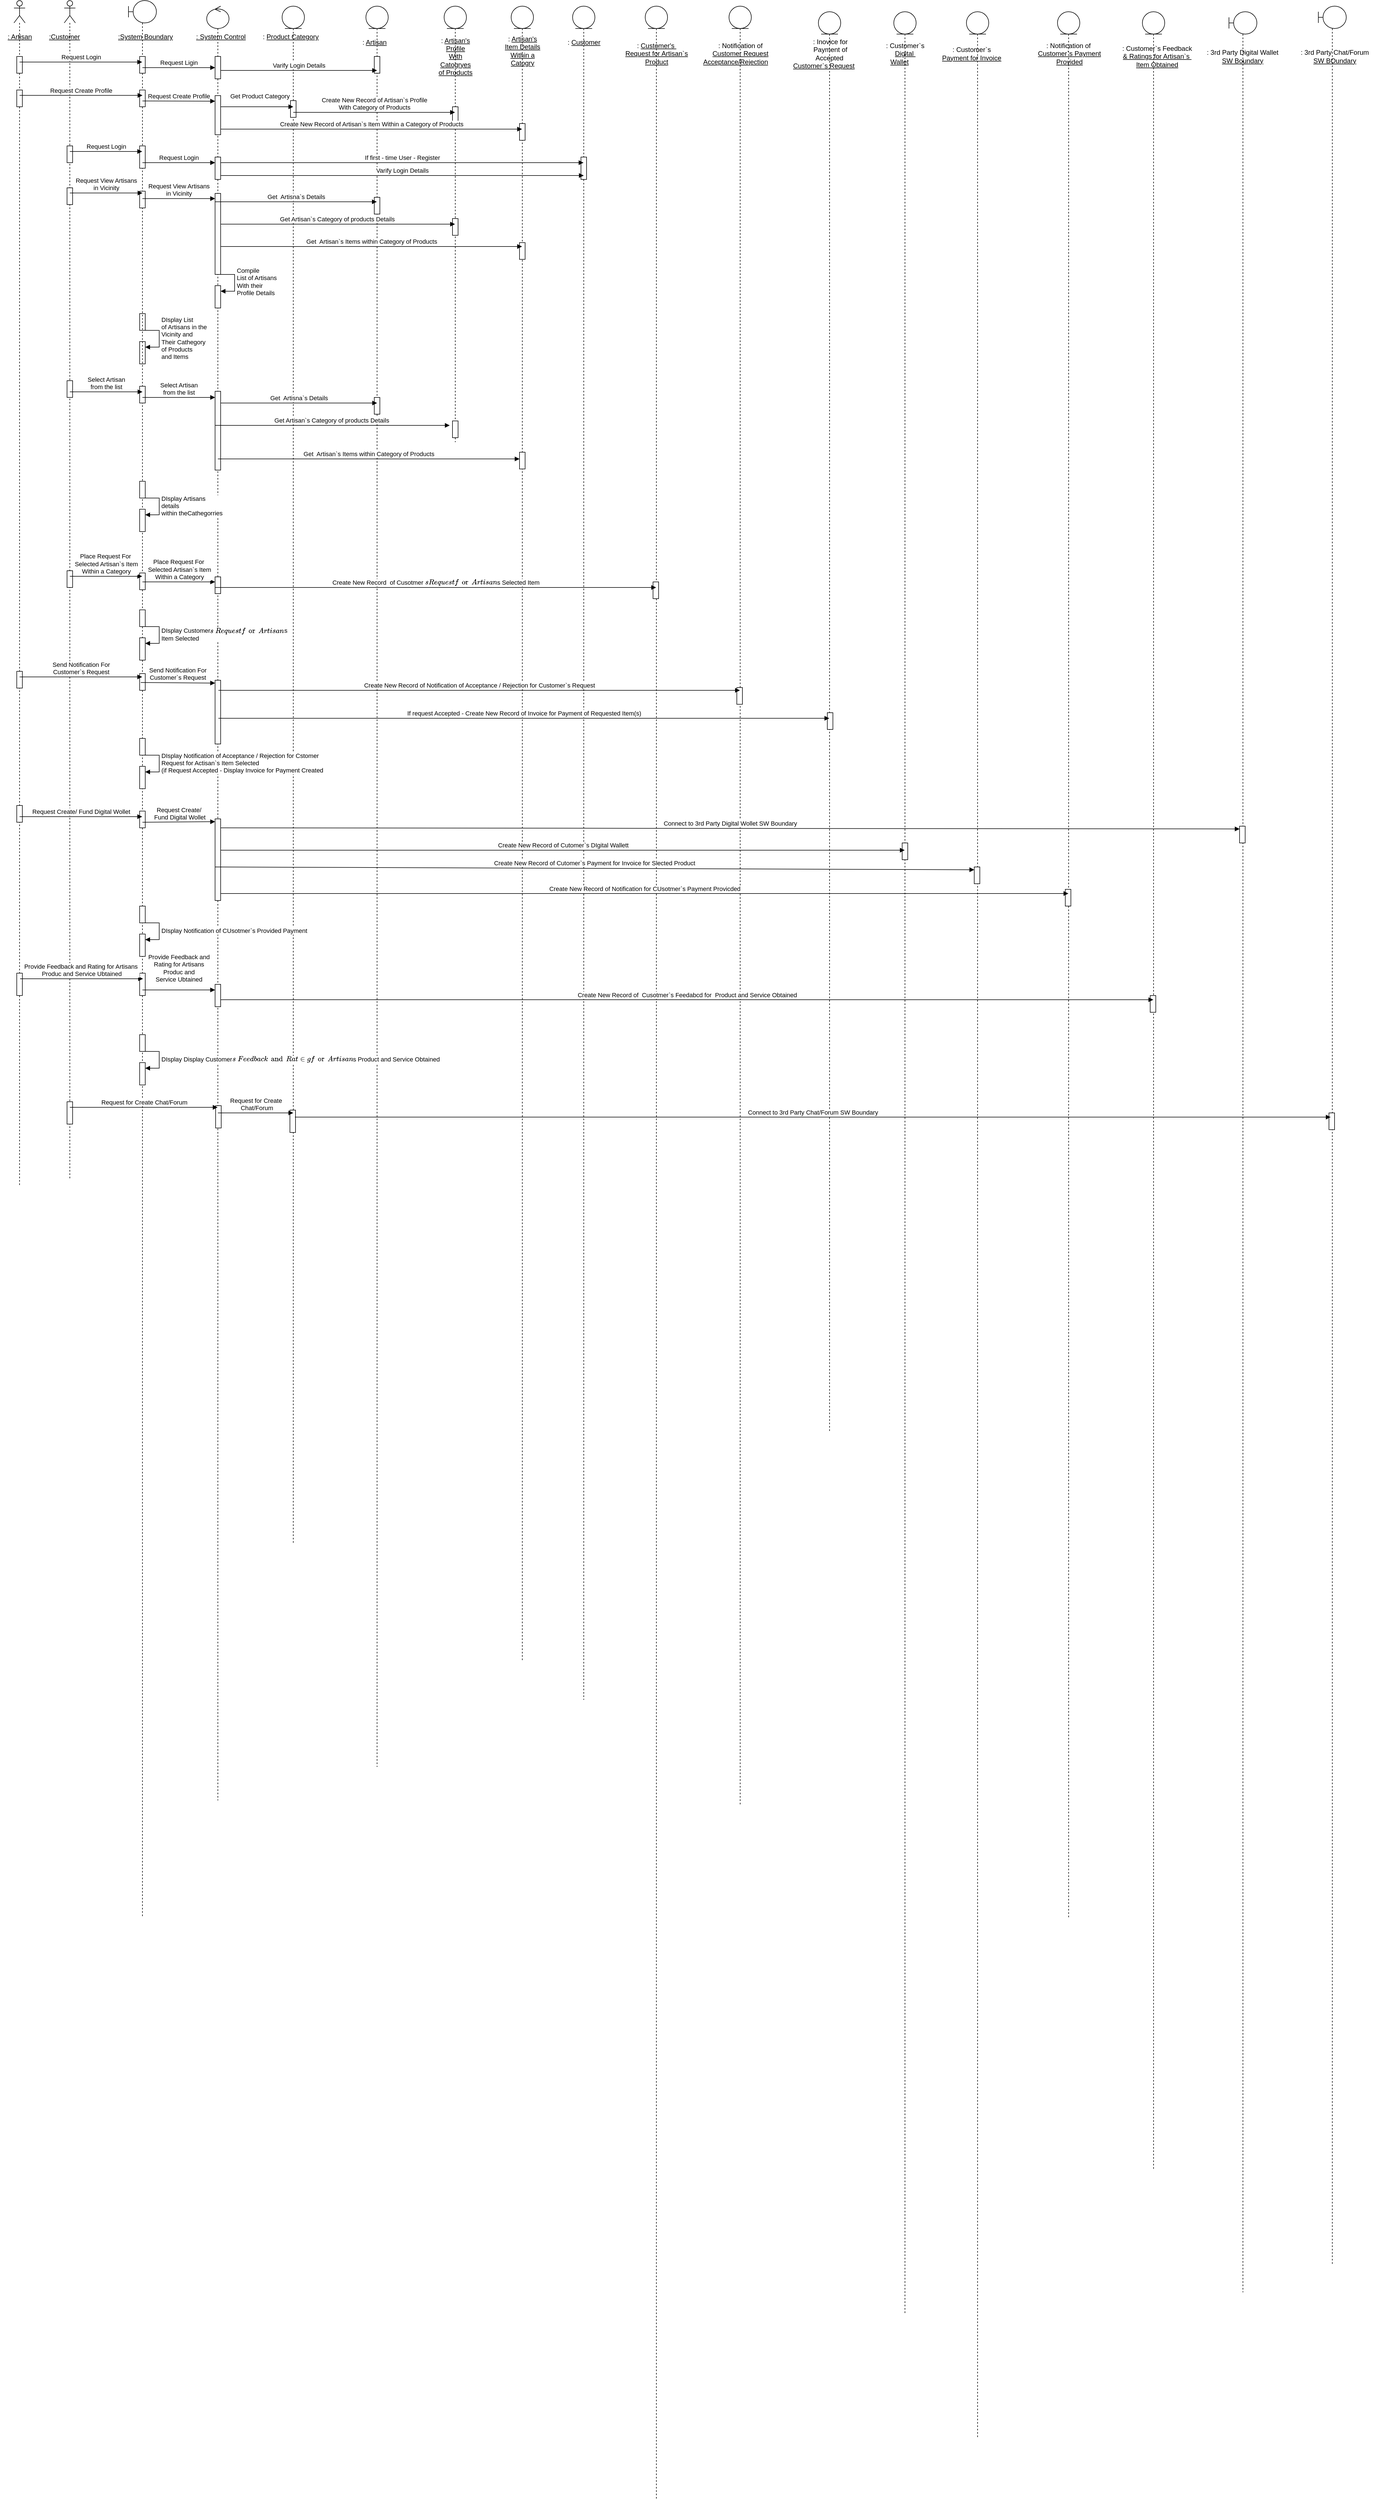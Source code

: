 <mxfile version="22.1.1" type="device">
  <diagram name="Страница — 1" id="NOBkuHgE1tFx1OIeIQzs">
    <mxGraphModel dx="1588" dy="792" grid="1" gridSize="10" guides="1" tooltips="1" connect="1" arrows="1" fold="1" page="1" pageScale="1" pageWidth="827" pageHeight="1169" math="0" shadow="0">
      <root>
        <mxCell id="0" />
        <mxCell id="1" parent="0" />
        <mxCell id="gJmVssM9Ugrq67nuFQSi-14" value="&lt;u&gt;:System Boundary&lt;/u&gt;" style="text;html=1;align=center;verticalAlign=middle;resizable=0;points=[];autosize=1;strokeColor=none;fillColor=none;" parent="1" vertex="1">
          <mxGeometry x="235" y="270" width="120" height="30" as="geometry" />
        </mxCell>
        <mxCell id="gJmVssM9Ugrq67nuFQSi-15" value="&lt;u&gt;: System Control&lt;/u&gt;" style="text;html=1;align=center;verticalAlign=middle;resizable=0;points=[];autosize=1;strokeColor=none;fillColor=none;" parent="1" vertex="1">
          <mxGeometry x="375" y="270" width="110" height="30" as="geometry" />
        </mxCell>
        <mxCell id="gJmVssM9Ugrq67nuFQSi-16" value=": &lt;u&gt;Product Category&lt;/u&gt;" style="text;html=1;align=center;verticalAlign=middle;resizable=0;points=[];autosize=1;strokeColor=none;fillColor=none;" parent="1" vertex="1">
          <mxGeometry x="495" y="270" width="120" height="30" as="geometry" />
        </mxCell>
        <mxCell id="gJmVssM9Ugrq67nuFQSi-18" value=": &lt;u&gt;Artisan&lt;/u&gt;" style="text;html=1;align=center;verticalAlign=middle;resizable=0;points=[];autosize=1;strokeColor=none;fillColor=none;" parent="1" vertex="1">
          <mxGeometry x="670" y="280" width="70" height="30" as="geometry" />
        </mxCell>
        <mxCell id="gJmVssM9Ugrq67nuFQSi-19" value=": &lt;u&gt;Artisan&#39;s &lt;br&gt;Profile &lt;br&gt;With &lt;br&gt;Catogryes &lt;br&gt;of Products&lt;/u&gt;" style="text;html=1;align=center;verticalAlign=middle;resizable=0;points=[];autosize=1;strokeColor=none;fillColor=none;" parent="1" vertex="1">
          <mxGeometry x="810" y="275" width="80" height="90" as="geometry" />
        </mxCell>
        <mxCell id="gJmVssM9Ugrq67nuFQSi-21" value=": &lt;u&gt;Artisan&#39;s &lt;br&gt;Item Details&lt;br&gt;Within a&lt;br&gt;Catogry&lt;/u&gt;" style="text;html=1;align=center;verticalAlign=middle;resizable=0;points=[];autosize=1;strokeColor=none;fillColor=none;" parent="1" vertex="1">
          <mxGeometry x="925" y="275" width="90" height="70" as="geometry" />
        </mxCell>
        <mxCell id="gJmVssM9Ugrq67nuFQSi-23" value=": &lt;u&gt;Customer&lt;/u&gt;" style="text;html=1;align=center;verticalAlign=middle;resizable=0;points=[];autosize=1;strokeColor=none;fillColor=none;" parent="1" vertex="1">
          <mxGeometry x="1040" y="280" width="80" height="30" as="geometry" />
        </mxCell>
        <mxCell id="gJmVssM9Ugrq67nuFQSi-27" value=": &lt;u&gt;Customer&#39;s&amp;nbsp;&lt;br&gt;Request for Artisan`s &lt;br&gt;Product&lt;br&gt;&lt;/u&gt;" style="text;html=1;align=center;verticalAlign=middle;resizable=0;points=[];autosize=1;strokeColor=none;fillColor=none;" parent="1" vertex="1">
          <mxGeometry x="1140" y="285" width="140" height="60" as="geometry" />
        </mxCell>
        <mxCell id="gJmVssM9Ugrq67nuFQSi-29" value=": Notification of&lt;br&gt;&lt;u&gt;Customer Request&lt;br&gt;Acceptance/Rejection&lt;span style=&quot;white-space: pre;&quot;&gt;&#x9;&lt;/span&gt;&lt;br&gt;&lt;/u&gt;" style="text;html=1;align=center;verticalAlign=middle;resizable=0;points=[];autosize=1;strokeColor=none;fillColor=none;" parent="1" vertex="1">
          <mxGeometry x="1280" y="285" width="160" height="60" as="geometry" />
        </mxCell>
        <mxCell id="gJmVssM9Ugrq67nuFQSi-31" value=": Inovice for &lt;br&gt;Payment of &lt;br&gt;Accepted&amp;nbsp;&lt;br&gt;&lt;u&gt;Customer`s Request&lt;span style=&quot;white-space: pre;&quot;&gt;&#x9;&lt;/span&gt;&lt;br&gt;&lt;/u&gt;" style="text;html=1;align=center;verticalAlign=middle;resizable=0;points=[];autosize=1;strokeColor=none;fillColor=none;" parent="1" vertex="1">
          <mxGeometry x="1441" y="280" width="160" height="70" as="geometry" />
        </mxCell>
        <mxCell id="gJmVssM9Ugrq67nuFQSi-33" value=": Customer`s&lt;br&gt;&lt;u&gt;Digital&amp;nbsp;&lt;br&gt;Wallet&lt;span style=&quot;white-space: pre;&quot;&gt;&#x9;&lt;/span&gt;&lt;br&gt;&lt;/u&gt;" style="text;html=1;align=center;verticalAlign=middle;resizable=0;points=[];autosize=1;strokeColor=none;fillColor=none;" parent="1" vertex="1">
          <mxGeometry x="1610" y="285" width="90" height="60" as="geometry" />
        </mxCell>
        <mxCell id="gJmVssM9Ugrq67nuFQSi-35" value=": Customer`s&lt;br&gt;&lt;u&gt;Payment for Invoice&lt;br&gt;&lt;/u&gt;" style="text;html=1;align=center;verticalAlign=middle;resizable=0;points=[];autosize=1;strokeColor=none;fillColor=none;" parent="1" vertex="1">
          <mxGeometry x="1709" y="295" width="130" height="40" as="geometry" />
        </mxCell>
        <mxCell id="gJmVssM9Ugrq67nuFQSi-37" value=": Notification of&amp;nbsp;&lt;br&gt;&lt;u&gt;Customer`s Payment&lt;br&gt;Provided&lt;br&gt;&lt;/u&gt;" style="text;html=1;align=center;verticalAlign=middle;resizable=0;points=[];autosize=1;strokeColor=none;fillColor=none;" parent="1" vertex="1">
          <mxGeometry x="1879" y="285" width="140" height="60" as="geometry" />
        </mxCell>
        <mxCell id="gJmVssM9Ugrq67nuFQSi-39" value=": Customer`s Feedback&lt;br&gt;&lt;u&gt;&amp;amp; Ratings for Artisan`s&amp;nbsp;&lt;br&gt;Item Obtained&lt;br&gt;&lt;/u&gt;" style="text;html=1;align=center;verticalAlign=middle;resizable=0;points=[];autosize=1;strokeColor=none;fillColor=none;" parent="1" vertex="1">
          <mxGeometry x="2031" y="290" width="150" height="60" as="geometry" />
        </mxCell>
        <mxCell id="gJmVssM9Ugrq67nuFQSi-43" value=": 3rd Party Digital Wallet&lt;br&gt;&lt;u&gt;SW Boundary&lt;br&gt;&lt;/u&gt;" style="text;html=1;align=center;verticalAlign=middle;resizable=0;points=[];autosize=1;strokeColor=none;fillColor=none;" parent="1" vertex="1">
          <mxGeometry x="2184" y="300" width="150" height="40" as="geometry" />
        </mxCell>
        <mxCell id="gJmVssM9Ugrq67nuFQSi-45" value=": 3rd Party Chat/Forum&lt;br&gt;&lt;u&gt;SW BOundary&lt;br&gt;&lt;/u&gt;" style="text;html=1;align=center;verticalAlign=middle;resizable=0;points=[];autosize=1;strokeColor=none;fillColor=none;" parent="1" vertex="1">
          <mxGeometry x="2349" y="300" width="150" height="40" as="geometry" />
        </mxCell>
        <mxCell id="gJmVssM9Ugrq67nuFQSi-46" value="" style="shape=umlLifeline;perimeter=lifelinePerimeter;whiteSpace=wrap;html=1;container=1;dropTarget=0;collapsible=0;recursiveResize=0;outlineConnect=0;portConstraint=eastwest;newEdgeStyle={&quot;curved&quot;:0,&quot;rounded&quot;:0};participant=umlActor;" parent="1" vertex="1">
          <mxGeometry x="60" y="220" width="20" height="2120" as="geometry" />
        </mxCell>
        <mxCell id="gJmVssM9Ugrq67nuFQSi-71" value="" style="html=1;points=[[0,0,0,0,5],[0,1,0,0,-5],[1,0,0,0,5],[1,1,0,0,-5]];perimeter=orthogonalPerimeter;outlineConnect=0;targetShapes=umlLifeline;portConstraint=eastwest;newEdgeStyle={&quot;curved&quot;:0,&quot;rounded&quot;:0};" parent="gJmVssM9Ugrq67nuFQSi-46" vertex="1">
          <mxGeometry x="5" y="100" width="10" height="30" as="geometry" />
        </mxCell>
        <mxCell id="gJmVssM9Ugrq67nuFQSi-82" value="" style="html=1;points=[[0,0,0,0,5],[0,1,0,0,-5],[1,0,0,0,5],[1,1,0,0,-5]];perimeter=orthogonalPerimeter;outlineConnect=0;targetShapes=umlLifeline;portConstraint=eastwest;newEdgeStyle={&quot;curved&quot;:0,&quot;rounded&quot;:0};" parent="gJmVssM9Ugrq67nuFQSi-46" vertex="1">
          <mxGeometry x="5" y="160" width="10" height="30" as="geometry" />
        </mxCell>
        <mxCell id="gJmVssM9Ugrq67nuFQSi-179" value="" style="html=1;points=[[0,0,0,0,5],[0,1,0,0,-5],[1,0,0,0,5],[1,1,0,0,-5]];perimeter=orthogonalPerimeter;outlineConnect=0;targetShapes=umlLifeline;portConstraint=eastwest;newEdgeStyle={&quot;curved&quot;:0,&quot;rounded&quot;:0};" parent="gJmVssM9Ugrq67nuFQSi-46" vertex="1">
          <mxGeometry x="5" y="1440" width="10" height="30" as="geometry" />
        </mxCell>
        <mxCell id="gJmVssM9Ugrq67nuFQSi-197" value="" style="html=1;points=[[0,0,0,0,5],[0,1,0,0,-5],[1,0,0,0,5],[1,1,0,0,-5]];perimeter=orthogonalPerimeter;outlineConnect=0;targetShapes=umlLifeline;portConstraint=eastwest;newEdgeStyle={&quot;curved&quot;:0,&quot;rounded&quot;:0};" parent="gJmVssM9Ugrq67nuFQSi-46" vertex="1">
          <mxGeometry x="5" y="1740" width="10" height="40" as="geometry" />
        </mxCell>
        <mxCell id="gJmVssM9Ugrq67nuFQSi-48" value="" style="shape=umlLifeline;perimeter=lifelinePerimeter;whiteSpace=wrap;html=1;container=1;dropTarget=0;collapsible=0;recursiveResize=0;outlineConnect=0;portConstraint=eastwest;newEdgeStyle={&quot;curved&quot;:0,&quot;rounded&quot;:0};participant=umlActor;" parent="1" vertex="1">
          <mxGeometry x="150" y="220" width="20" height="2110" as="geometry" />
        </mxCell>
        <mxCell id="gJmVssM9Ugrq67nuFQSi-97" value="" style="html=1;points=[[0,0,0,0,5],[0,1,0,0,-5],[1,0,0,0,5],[1,1,0,0,-5]];perimeter=orthogonalPerimeter;outlineConnect=0;targetShapes=umlLifeline;portConstraint=eastwest;newEdgeStyle={&quot;curved&quot;:0,&quot;rounded&quot;:0};" parent="gJmVssM9Ugrq67nuFQSi-48" vertex="1">
          <mxGeometry x="5" y="260" width="10" height="30" as="geometry" />
        </mxCell>
        <mxCell id="gJmVssM9Ugrq67nuFQSi-111" value="" style="html=1;points=[[0,0,0,0,5],[0,1,0,0,-5],[1,0,0,0,5],[1,1,0,0,-5]];perimeter=orthogonalPerimeter;outlineConnect=0;targetShapes=umlLifeline;portConstraint=eastwest;newEdgeStyle={&quot;curved&quot;:0,&quot;rounded&quot;:0};" parent="gJmVssM9Ugrq67nuFQSi-48" vertex="1">
          <mxGeometry x="5" y="335" width="10" height="30" as="geometry" />
        </mxCell>
        <mxCell id="gJmVssM9Ugrq67nuFQSi-130" value="" style="html=1;points=[[0,0,0,0,5],[0,1,0,0,-5],[1,0,0,0,5],[1,1,0,0,-5]];perimeter=orthogonalPerimeter;outlineConnect=0;targetShapes=umlLifeline;portConstraint=eastwest;newEdgeStyle={&quot;curved&quot;:0,&quot;rounded&quot;:0};" parent="gJmVssM9Ugrq67nuFQSi-48" vertex="1">
          <mxGeometry x="135" y="560" width="10" height="30" as="geometry" />
        </mxCell>
        <mxCell id="gJmVssM9Ugrq67nuFQSi-131" value="" style="html=1;points=[[0,0,0,0,5],[0,1,0,0,-5],[1,0,0,0,5],[1,1,0,0,-5]];perimeter=orthogonalPerimeter;outlineConnect=0;targetShapes=umlLifeline;portConstraint=eastwest;newEdgeStyle={&quot;curved&quot;:0,&quot;rounded&quot;:0};" parent="gJmVssM9Ugrq67nuFQSi-48" vertex="1">
          <mxGeometry x="135" y="610" width="10" height="40" as="geometry" />
        </mxCell>
        <mxCell id="gJmVssM9Ugrq67nuFQSi-132" value="DIsplay List&amp;nbsp;&lt;br&gt;of Artisans in the&amp;nbsp;&lt;br&gt;Vicinity and&amp;nbsp;&lt;br&gt;Their Cathegory&lt;br&gt;of Products&amp;nbsp;&lt;br&gt;and Items" style="html=1;align=left;spacingLeft=2;endArrow=block;rounded=0;edgeStyle=orthogonalEdgeStyle;curved=0;rounded=0;" parent="gJmVssM9Ugrq67nuFQSi-48" target="gJmVssM9Ugrq67nuFQSi-131" edge="1">
          <mxGeometry x="0.02" relative="1" as="geometry">
            <mxPoint x="140" y="590" as="sourcePoint" />
            <Array as="points">
              <mxPoint x="170" y="620" />
            </Array>
            <mxPoint as="offset" />
          </mxGeometry>
        </mxCell>
        <mxCell id="gJmVssM9Ugrq67nuFQSi-133" value="" style="html=1;points=[[0,0,0,0,5],[0,1,0,0,-5],[1,0,0,0,5],[1,1,0,0,-5]];perimeter=orthogonalPerimeter;outlineConnect=0;targetShapes=umlLifeline;portConstraint=eastwest;newEdgeStyle={&quot;curved&quot;:0,&quot;rounded&quot;:0};" parent="gJmVssM9Ugrq67nuFQSi-48" vertex="1">
          <mxGeometry x="5" y="680" width="10" height="30" as="geometry" />
        </mxCell>
        <mxCell id="gJmVssM9Ugrq67nuFQSi-149" value="" style="html=1;points=[[0,0,0,0,5],[0,1,0,0,-5],[1,0,0,0,5],[1,1,0,0,-5]];perimeter=orthogonalPerimeter;outlineConnect=0;targetShapes=umlLifeline;portConstraint=eastwest;newEdgeStyle={&quot;curved&quot;:0,&quot;rounded&quot;:0};" parent="gJmVssM9Ugrq67nuFQSi-48" vertex="1">
          <mxGeometry x="5" y="1020" width="10" height="30" as="geometry" />
        </mxCell>
        <mxCell id="gJmVssM9Ugrq67nuFQSi-49" value="" style="shape=umlLifeline;perimeter=lifelinePerimeter;whiteSpace=wrap;html=1;container=1;dropTarget=0;collapsible=0;recursiveResize=0;outlineConnect=0;portConstraint=eastwest;newEdgeStyle={&quot;curved&quot;:0,&quot;rounded&quot;:0};participant=umlBoundary;" parent="1" vertex="1">
          <mxGeometry x="265" y="220" width="50" height="3430" as="geometry" />
        </mxCell>
        <mxCell id="gJmVssM9Ugrq67nuFQSi-72" value="" style="html=1;points=[[0,0,0,0,5],[0,1,0,0,-5],[1,0,0,0,5],[1,1,0,0,-5]];perimeter=orthogonalPerimeter;outlineConnect=0;targetShapes=umlLifeline;portConstraint=eastwest;newEdgeStyle={&quot;curved&quot;:0,&quot;rounded&quot;:0};" parent="gJmVssM9Ugrq67nuFQSi-49" vertex="1">
          <mxGeometry x="20" y="100" width="10" height="30" as="geometry" />
        </mxCell>
        <mxCell id="gJmVssM9Ugrq67nuFQSi-83" value="" style="html=1;points=[[0,0,0,0,5],[0,1,0,0,-5],[1,0,0,0,5],[1,1,0,0,-5]];perimeter=orthogonalPerimeter;outlineConnect=0;targetShapes=umlLifeline;portConstraint=eastwest;newEdgeStyle={&quot;curved&quot;:0,&quot;rounded&quot;:0};" parent="gJmVssM9Ugrq67nuFQSi-49" vertex="1">
          <mxGeometry x="20" y="160" width="10" height="30" as="geometry" />
        </mxCell>
        <mxCell id="gJmVssM9Ugrq67nuFQSi-98" value="" style="html=1;points=[[0,0,0,0,5],[0,1,0,0,-5],[1,0,0,0,5],[1,1,0,0,-5]];perimeter=orthogonalPerimeter;outlineConnect=0;targetShapes=umlLifeline;portConstraint=eastwest;newEdgeStyle={&quot;curved&quot;:0,&quot;rounded&quot;:0};" parent="gJmVssM9Ugrq67nuFQSi-49" vertex="1">
          <mxGeometry x="20" y="260" width="10" height="40" as="geometry" />
        </mxCell>
        <mxCell id="gJmVssM9Ugrq67nuFQSi-112" value="" style="html=1;points=[[0,0,0,0,5],[0,1,0,0,-5],[1,0,0,0,5],[1,1,0,0,-5]];perimeter=orthogonalPerimeter;outlineConnect=0;targetShapes=umlLifeline;portConstraint=eastwest;newEdgeStyle={&quot;curved&quot;:0,&quot;rounded&quot;:0};" parent="gJmVssM9Ugrq67nuFQSi-49" vertex="1">
          <mxGeometry x="20" y="341" width="10" height="30" as="geometry" />
        </mxCell>
        <mxCell id="gJmVssM9Ugrq67nuFQSi-134" value="" style="html=1;points=[[0,0,0,0,5],[0,1,0,0,-5],[1,0,0,0,5],[1,1,0,0,-5]];perimeter=orthogonalPerimeter;outlineConnect=0;targetShapes=umlLifeline;portConstraint=eastwest;newEdgeStyle={&quot;curved&quot;:0,&quot;rounded&quot;:0};" parent="gJmVssM9Ugrq67nuFQSi-49" vertex="1">
          <mxGeometry x="20" y="690" width="10" height="30" as="geometry" />
        </mxCell>
        <mxCell id="gJmVssM9Ugrq67nuFQSi-151" value="" style="html=1;points=[[0,0,0,0,5],[0,1,0,0,-5],[1,0,0,0,5],[1,1,0,0,-5]];perimeter=orthogonalPerimeter;outlineConnect=0;targetShapes=umlLifeline;portConstraint=eastwest;newEdgeStyle={&quot;curved&quot;:0,&quot;rounded&quot;:0};" parent="gJmVssM9Ugrq67nuFQSi-49" vertex="1">
          <mxGeometry x="20" y="1024" width="10" height="30" as="geometry" />
        </mxCell>
        <mxCell id="gJmVssM9Ugrq67nuFQSi-180" value="" style="html=1;points=[[0,0,0,0,5],[0,1,0,0,-5],[1,0,0,0,5],[1,1,0,0,-5]];perimeter=orthogonalPerimeter;outlineConnect=0;targetShapes=umlLifeline;portConstraint=eastwest;newEdgeStyle={&quot;curved&quot;:0,&quot;rounded&quot;:0};" parent="gJmVssM9Ugrq67nuFQSi-49" vertex="1">
          <mxGeometry x="20" y="1450" width="10" height="30" as="geometry" />
        </mxCell>
        <mxCell id="gJmVssM9Ugrq67nuFQSi-198" value="" style="html=1;points=[[0,0,0,0,5],[0,1,0,0,-5],[1,0,0,0,5],[1,1,0,0,-5]];perimeter=orthogonalPerimeter;outlineConnect=0;targetShapes=umlLifeline;portConstraint=eastwest;newEdgeStyle={&quot;curved&quot;:0,&quot;rounded&quot;:0};" parent="gJmVssM9Ugrq67nuFQSi-49" vertex="1">
          <mxGeometry x="20" y="1740" width="10" height="40" as="geometry" />
        </mxCell>
        <mxCell id="gJmVssM9Ugrq67nuFQSi-50" value="" style="shape=umlLifeline;perimeter=lifelinePerimeter;whiteSpace=wrap;html=1;container=1;dropTarget=0;collapsible=0;recursiveResize=0;outlineConnect=0;portConstraint=eastwest;newEdgeStyle={&quot;curved&quot;:0,&quot;rounded&quot;:0};participant=umlControl;" parent="1" vertex="1">
          <mxGeometry x="405" y="230" width="40" height="3210" as="geometry" />
        </mxCell>
        <mxCell id="gJmVssM9Ugrq67nuFQSi-73" value="" style="html=1;points=[[0,0,0,0,5],[0,1,0,0,-5],[1,0,0,0,5],[1,1,0,0,-5]];perimeter=orthogonalPerimeter;outlineConnect=0;targetShapes=umlLifeline;portConstraint=eastwest;newEdgeStyle={&quot;curved&quot;:0,&quot;rounded&quot;:0};" parent="gJmVssM9Ugrq67nuFQSi-50" vertex="1">
          <mxGeometry x="15" y="90" width="10" height="40" as="geometry" />
        </mxCell>
        <mxCell id="gJmVssM9Ugrq67nuFQSi-84" value="" style="html=1;points=[[0,0,0,0,5],[0,1,0,0,-5],[1,0,0,0,5],[1,1,0,0,-5]];perimeter=orthogonalPerimeter;outlineConnect=0;targetShapes=umlLifeline;portConstraint=eastwest;newEdgeStyle={&quot;curved&quot;:0,&quot;rounded&quot;:0};" parent="gJmVssM9Ugrq67nuFQSi-50" vertex="1">
          <mxGeometry x="15" y="160" width="10" height="70" as="geometry" />
        </mxCell>
        <mxCell id="gJmVssM9Ugrq67nuFQSi-108" value="" style="html=1;points=[[0,0,0,0,5],[0,1,0,0,-5],[1,0,0,0,5],[1,1,0,0,-5]];perimeter=orthogonalPerimeter;outlineConnect=0;targetShapes=umlLifeline;portConstraint=eastwest;newEdgeStyle={&quot;curved&quot;:0,&quot;rounded&quot;:0};" parent="gJmVssM9Ugrq67nuFQSi-50" vertex="1">
          <mxGeometry x="15" y="270" width="10" height="40" as="geometry" />
        </mxCell>
        <mxCell id="gJmVssM9Ugrq67nuFQSi-113" value="" style="html=1;points=[[0,0,0,0,5],[0,1,0,0,-5],[1,0,0,0,5],[1,1,0,0,-5]];perimeter=orthogonalPerimeter;outlineConnect=0;targetShapes=umlLifeline;portConstraint=eastwest;newEdgeStyle={&quot;curved&quot;:0,&quot;rounded&quot;:0};" parent="gJmVssM9Ugrq67nuFQSi-50" vertex="1">
          <mxGeometry x="15" y="335" width="10" height="145" as="geometry" />
        </mxCell>
        <mxCell id="gJmVssM9Ugrq67nuFQSi-128" value="" style="html=1;points=[[0,0,0,0,5],[0,1,0,0,-5],[1,0,0,0,5],[1,1,0,0,-5]];perimeter=orthogonalPerimeter;outlineConnect=0;targetShapes=umlLifeline;portConstraint=eastwest;newEdgeStyle={&quot;curved&quot;:0,&quot;rounded&quot;:0};" parent="gJmVssM9Ugrq67nuFQSi-50" vertex="1">
          <mxGeometry x="15" y="500" width="10" height="40" as="geometry" />
        </mxCell>
        <mxCell id="gJmVssM9Ugrq67nuFQSi-129" value="Compile&lt;br&gt;List of Artisans&amp;nbsp;&lt;br&gt;With their&amp;nbsp;&lt;br&gt;Profile Details" style="html=1;align=left;spacingLeft=2;endArrow=block;rounded=0;edgeStyle=orthogonalEdgeStyle;curved=0;rounded=0;" parent="gJmVssM9Ugrq67nuFQSi-50" target="gJmVssM9Ugrq67nuFQSi-128" edge="1">
          <mxGeometry relative="1" as="geometry">
            <mxPoint x="20" y="480" as="sourcePoint" />
            <Array as="points">
              <mxPoint x="50" y="510" />
            </Array>
          </mxGeometry>
        </mxCell>
        <mxCell id="gJmVssM9Ugrq67nuFQSi-135" value="" style="html=1;points=[[0,0,0,0,5],[0,1,0,0,-5],[1,0,0,0,5],[1,1,0,0,-5]];perimeter=orthogonalPerimeter;outlineConnect=0;targetShapes=umlLifeline;portConstraint=eastwest;newEdgeStyle={&quot;curved&quot;:0,&quot;rounded&quot;:0};" parent="gJmVssM9Ugrq67nuFQSi-50" vertex="1">
          <mxGeometry x="15" y="689" width="10" height="141" as="geometry" />
        </mxCell>
        <mxCell id="gJmVssM9Ugrq67nuFQSi-152" value="" style="html=1;points=[[0,0,0,0,5],[0,1,0,0,-5],[1,0,0,0,5],[1,1,0,0,-5]];perimeter=orthogonalPerimeter;outlineConnect=0;targetShapes=umlLifeline;portConstraint=eastwest;newEdgeStyle={&quot;curved&quot;:0,&quot;rounded&quot;:0};" parent="gJmVssM9Ugrq67nuFQSi-50" vertex="1">
          <mxGeometry x="15" y="1021" width="10" height="30" as="geometry" />
        </mxCell>
        <mxCell id="gJmVssM9Ugrq67nuFQSi-165" value="" style="html=1;points=[[0,0,0,0,5],[0,1,0,0,-5],[1,0,0,0,5],[1,1,0,0,-5]];perimeter=orthogonalPerimeter;outlineConnect=0;targetShapes=umlLifeline;portConstraint=eastwest;newEdgeStyle={&quot;curved&quot;:0,&quot;rounded&quot;:0};" parent="gJmVssM9Ugrq67nuFQSi-50" vertex="1">
          <mxGeometry x="15" y="1206" width="10" height="114" as="geometry" />
        </mxCell>
        <mxCell id="gJmVssM9Ugrq67nuFQSi-181" value="" style="html=1;points=[[0,0,0,0,5],[0,1,0,0,-5],[1,0,0,0,5],[1,1,0,0,-5]];perimeter=orthogonalPerimeter;outlineConnect=0;targetShapes=umlLifeline;portConstraint=eastwest;newEdgeStyle={&quot;curved&quot;:0,&quot;rounded&quot;:0};" parent="gJmVssM9Ugrq67nuFQSi-50" vertex="1">
          <mxGeometry x="15" y="1454" width="10" height="146" as="geometry" />
        </mxCell>
        <mxCell id="gJmVssM9Ugrq67nuFQSi-199" value="" style="html=1;points=[[0,0,0,0,5],[0,1,0,0,-5],[1,0,0,0,5],[1,1,0,0,-5]];perimeter=orthogonalPerimeter;outlineConnect=0;targetShapes=umlLifeline;portConstraint=eastwest;newEdgeStyle={&quot;curved&quot;:0,&quot;rounded&quot;:0};" parent="gJmVssM9Ugrq67nuFQSi-50" vertex="1">
          <mxGeometry x="15" y="1750" width="10" height="40" as="geometry" />
        </mxCell>
        <mxCell id="XZX8-9DoowzfNJNOM7mi-6" value="" style="html=1;points=[[0,0,0,0,5],[0,1,0,0,-5],[1,0,0,0,5],[1,1,0,0,-5]];perimeter=orthogonalPerimeter;outlineConnect=0;targetShapes=umlLifeline;portConstraint=eastwest;newEdgeStyle={&quot;curved&quot;:0,&quot;rounded&quot;:0};" vertex="1" parent="gJmVssM9Ugrq67nuFQSi-50">
          <mxGeometry x="16" y="1967" width="10" height="40" as="geometry" />
        </mxCell>
        <mxCell id="gJmVssM9Ugrq67nuFQSi-51" value="" style="shape=umlLifeline;perimeter=lifelinePerimeter;whiteSpace=wrap;html=1;container=1;dropTarget=0;collapsible=0;recursiveResize=0;outlineConnect=0;portConstraint=eastwest;newEdgeStyle={&quot;curved&quot;:0,&quot;rounded&quot;:0};participant=umlEntity;" parent="1" vertex="1">
          <mxGeometry x="540" y="230" width="40" height="2750" as="geometry" />
        </mxCell>
        <mxCell id="gJmVssM9Ugrq67nuFQSi-85" value="" style="html=1;points=[[0,0,0,0,5],[0,1,0,0,-5],[1,0,0,0,5],[1,1,0,0,-5]];perimeter=orthogonalPerimeter;outlineConnect=0;targetShapes=umlLifeline;portConstraint=eastwest;newEdgeStyle={&quot;curved&quot;:0,&quot;rounded&quot;:0};" parent="gJmVssM9Ugrq67nuFQSi-51" vertex="1">
          <mxGeometry x="15" y="169" width="10" height="30" as="geometry" />
        </mxCell>
        <mxCell id="gJmVssM9Ugrq67nuFQSi-52" value="" style="shape=umlLifeline;perimeter=lifelinePerimeter;whiteSpace=wrap;html=1;container=1;dropTarget=0;collapsible=0;recursiveResize=0;outlineConnect=0;portConstraint=eastwest;newEdgeStyle={&quot;curved&quot;:0,&quot;rounded&quot;:0};participant=umlEntity;" parent="1" vertex="1">
          <mxGeometry x="690" y="230" width="40" height="3150" as="geometry" />
        </mxCell>
        <mxCell id="gJmVssM9Ugrq67nuFQSi-74" value="" style="html=1;points=[[0,0,0,0,5],[0,1,0,0,-5],[1,0,0,0,5],[1,1,0,0,-5]];perimeter=orthogonalPerimeter;outlineConnect=0;targetShapes=umlLifeline;portConstraint=eastwest;newEdgeStyle={&quot;curved&quot;:0,&quot;rounded&quot;:0};" parent="gJmVssM9Ugrq67nuFQSi-52" vertex="1">
          <mxGeometry x="15" y="90" width="10" height="30" as="geometry" />
        </mxCell>
        <mxCell id="gJmVssM9Ugrq67nuFQSi-115" value="" style="html=1;points=[[0,0,0,0,5],[0,1,0,0,-5],[1,0,0,0,5],[1,1,0,0,-5]];perimeter=orthogonalPerimeter;outlineConnect=0;targetShapes=umlLifeline;portConstraint=eastwest;newEdgeStyle={&quot;curved&quot;:0,&quot;rounded&quot;:0};" parent="gJmVssM9Ugrq67nuFQSi-52" vertex="1">
          <mxGeometry x="15" y="342" width="10" height="30" as="geometry" />
        </mxCell>
        <mxCell id="gJmVssM9Ugrq67nuFQSi-140" value="" style="html=1;points=[[0,0,0,0,5],[0,1,0,0,-5],[1,0,0,0,5],[1,1,0,0,-5]];perimeter=orthogonalPerimeter;outlineConnect=0;targetShapes=umlLifeline;portConstraint=eastwest;newEdgeStyle={&quot;curved&quot;:0,&quot;rounded&quot;:0};" parent="gJmVssM9Ugrq67nuFQSi-52" vertex="1">
          <mxGeometry x="15" y="700" width="10" height="30" as="geometry" />
        </mxCell>
        <mxCell id="gJmVssM9Ugrq67nuFQSi-54" value="" style="shape=umlLifeline;perimeter=lifelinePerimeter;whiteSpace=wrap;html=1;container=1;dropTarget=0;collapsible=0;recursiveResize=0;outlineConnect=0;portConstraint=eastwest;newEdgeStyle={&quot;curved&quot;:0,&quot;rounded&quot;:0};participant=umlEntity;" parent="1" vertex="1">
          <mxGeometry x="830" y="230" width="40" height="780" as="geometry" />
        </mxCell>
        <mxCell id="gJmVssM9Ugrq67nuFQSi-86" value="" style="html=1;points=[[0,0,0,0,5],[0,1,0,0,-5],[1,0,0,0,5],[1,1,0,0,-5]];perimeter=orthogonalPerimeter;outlineConnect=0;targetShapes=umlLifeline;portConstraint=eastwest;newEdgeStyle={&quot;curved&quot;:0,&quot;rounded&quot;:0};" parent="gJmVssM9Ugrq67nuFQSi-54" vertex="1">
          <mxGeometry x="15" y="180" width="10" height="30" as="geometry" />
        </mxCell>
        <mxCell id="gJmVssM9Ugrq67nuFQSi-116" value="" style="html=1;points=[[0,0,0,0,5],[0,1,0,0,-5],[1,0,0,0,5],[1,1,0,0,-5]];perimeter=orthogonalPerimeter;outlineConnect=0;targetShapes=umlLifeline;portConstraint=eastwest;newEdgeStyle={&quot;curved&quot;:0,&quot;rounded&quot;:0};" parent="gJmVssM9Ugrq67nuFQSi-54" vertex="1">
          <mxGeometry x="15" y="380" width="10" height="30" as="geometry" />
        </mxCell>
        <mxCell id="gJmVssM9Ugrq67nuFQSi-136" value="" style="html=1;points=[[0,0,0,0,5],[0,1,0,0,-5],[1,0,0,0,5],[1,1,0,0,-5]];perimeter=orthogonalPerimeter;outlineConnect=0;targetShapes=umlLifeline;portConstraint=eastwest;newEdgeStyle={&quot;curved&quot;:0,&quot;rounded&quot;:0};" parent="gJmVssM9Ugrq67nuFQSi-54" vertex="1">
          <mxGeometry x="15" y="742" width="10" height="30" as="geometry" />
        </mxCell>
        <mxCell id="gJmVssM9Ugrq67nuFQSi-55" value="" style="shape=umlLifeline;perimeter=lifelinePerimeter;whiteSpace=wrap;html=1;container=1;dropTarget=0;collapsible=0;recursiveResize=0;outlineConnect=0;portConstraint=eastwest;newEdgeStyle={&quot;curved&quot;:0,&quot;rounded&quot;:0};participant=umlEntity;" parent="1" vertex="1">
          <mxGeometry x="950" y="230" width="40" height="2960" as="geometry" />
        </mxCell>
        <mxCell id="gJmVssM9Ugrq67nuFQSi-87" value="" style="html=1;points=[[0,0,0,0,5],[0,1,0,0,-5],[1,0,0,0,5],[1,1,0,0,-5]];perimeter=orthogonalPerimeter;outlineConnect=0;targetShapes=umlLifeline;portConstraint=eastwest;newEdgeStyle={&quot;curved&quot;:0,&quot;rounded&quot;:0};" parent="gJmVssM9Ugrq67nuFQSi-55" vertex="1">
          <mxGeometry x="15" y="210" width="10" height="30" as="geometry" />
        </mxCell>
        <mxCell id="gJmVssM9Ugrq67nuFQSi-117" value="" style="html=1;points=[[0,0,0,0,5],[0,1,0,0,-5],[1,0,0,0,5],[1,1,0,0,-5]];perimeter=orthogonalPerimeter;outlineConnect=0;targetShapes=umlLifeline;portConstraint=eastwest;newEdgeStyle={&quot;curved&quot;:0,&quot;rounded&quot;:0};" parent="gJmVssM9Ugrq67nuFQSi-55" vertex="1">
          <mxGeometry x="15" y="423" width="10" height="30" as="geometry" />
        </mxCell>
        <mxCell id="gJmVssM9Ugrq67nuFQSi-56" value="" style="shape=umlLifeline;perimeter=lifelinePerimeter;whiteSpace=wrap;html=1;container=1;dropTarget=0;collapsible=0;recursiveResize=0;outlineConnect=0;portConstraint=eastwest;newEdgeStyle={&quot;curved&quot;:0,&quot;rounded&quot;:0};participant=umlEntity;" parent="1" vertex="1">
          <mxGeometry x="1060" y="230" width="40" height="3030" as="geometry" />
        </mxCell>
        <mxCell id="gJmVssM9Ugrq67nuFQSi-99" value="" style="html=1;points=[[0,0,0,0,5],[0,1,0,0,-5],[1,0,0,0,5],[1,1,0,0,-5]];perimeter=orthogonalPerimeter;outlineConnect=0;targetShapes=umlLifeline;portConstraint=eastwest;newEdgeStyle={&quot;curved&quot;:0,&quot;rounded&quot;:0};" parent="gJmVssM9Ugrq67nuFQSi-56" vertex="1">
          <mxGeometry x="15" y="270" width="10" height="40" as="geometry" />
        </mxCell>
        <mxCell id="gJmVssM9Ugrq67nuFQSi-57" value="" style="shape=umlLifeline;perimeter=lifelinePerimeter;whiteSpace=wrap;html=1;container=1;dropTarget=0;collapsible=0;recursiveResize=0;outlineConnect=0;portConstraint=eastwest;newEdgeStyle={&quot;curved&quot;:0,&quot;rounded&quot;:0};participant=umlEntity;" parent="1" vertex="1">
          <mxGeometry x="1190" y="230" width="40" height="4460" as="geometry" />
        </mxCell>
        <mxCell id="gJmVssM9Ugrq67nuFQSi-153" value="" style="html=1;points=[[0,0,0,0,5],[0,1,0,0,-5],[1,0,0,0,5],[1,1,0,0,-5]];perimeter=orthogonalPerimeter;outlineConnect=0;targetShapes=umlLifeline;portConstraint=eastwest;newEdgeStyle={&quot;curved&quot;:0,&quot;rounded&quot;:0};" parent="gJmVssM9Ugrq67nuFQSi-57" vertex="1">
          <mxGeometry x="14" y="1030" width="10" height="30" as="geometry" />
        </mxCell>
        <mxCell id="gJmVssM9Ugrq67nuFQSi-58" value="" style="shape=umlLifeline;perimeter=lifelinePerimeter;whiteSpace=wrap;html=1;container=1;dropTarget=0;collapsible=0;recursiveResize=0;outlineConnect=0;portConstraint=eastwest;newEdgeStyle={&quot;curved&quot;:0,&quot;rounded&quot;:0};participant=umlEntity;" parent="1" vertex="1">
          <mxGeometry x="1340" y="230" width="40" height="3220" as="geometry" />
        </mxCell>
        <mxCell id="gJmVssM9Ugrq67nuFQSi-166" value="" style="html=1;points=[[0,0,0,0,5],[0,1,0,0,-5],[1,0,0,0,5],[1,1,0,0,-5]];perimeter=orthogonalPerimeter;outlineConnect=0;targetShapes=umlLifeline;portConstraint=eastwest;newEdgeStyle={&quot;curved&quot;:0,&quot;rounded&quot;:0};" parent="gJmVssM9Ugrq67nuFQSi-58" vertex="1">
          <mxGeometry x="14" y="1219" width="10" height="30" as="geometry" />
        </mxCell>
        <mxCell id="gJmVssM9Ugrq67nuFQSi-59" value="" style="shape=umlLifeline;perimeter=lifelinePerimeter;whiteSpace=wrap;html=1;container=1;dropTarget=0;collapsible=0;recursiveResize=0;outlineConnect=0;portConstraint=eastwest;newEdgeStyle={&quot;curved&quot;:0,&quot;rounded&quot;:0};participant=umlEntity;" parent="1" vertex="1">
          <mxGeometry x="1500" y="240" width="40" height="2540" as="geometry" />
        </mxCell>
        <mxCell id="gJmVssM9Ugrq67nuFQSi-171" value="" style="html=1;points=[[0,0,0,0,5],[0,1,0,0,-5],[1,0,0,0,5],[1,1,0,0,-5]];perimeter=orthogonalPerimeter;outlineConnect=0;targetShapes=umlLifeline;portConstraint=eastwest;newEdgeStyle={&quot;curved&quot;:0,&quot;rounded&quot;:0};" parent="gJmVssM9Ugrq67nuFQSi-59" vertex="1">
          <mxGeometry x="16" y="1254" width="10" height="30" as="geometry" />
        </mxCell>
        <mxCell id="gJmVssM9Ugrq67nuFQSi-60" value="" style="shape=umlLifeline;perimeter=lifelinePerimeter;whiteSpace=wrap;html=1;container=1;dropTarget=0;collapsible=0;recursiveResize=0;outlineConnect=0;portConstraint=eastwest;newEdgeStyle={&quot;curved&quot;:0,&quot;rounded&quot;:0};participant=umlEntity;" parent="1" vertex="1">
          <mxGeometry x="1635" y="240" width="40" height="4120" as="geometry" />
        </mxCell>
        <mxCell id="XZX8-9DoowzfNJNOM7mi-2" value="" style="html=1;points=[[0,0,0,0,5],[0,1,0,0,-5],[1,0,0,0,5],[1,1,0,0,-5]];perimeter=orthogonalPerimeter;outlineConnect=0;targetShapes=umlLifeline;portConstraint=eastwest;newEdgeStyle={&quot;curved&quot;:0,&quot;rounded&quot;:0};" vertex="1" parent="gJmVssM9Ugrq67nuFQSi-60">
          <mxGeometry x="15" y="1487" width="10" height="30" as="geometry" />
        </mxCell>
        <mxCell id="gJmVssM9Ugrq67nuFQSi-61" value="" style="shape=umlLifeline;perimeter=lifelinePerimeter;whiteSpace=wrap;html=1;container=1;dropTarget=0;collapsible=0;recursiveResize=0;outlineConnect=0;portConstraint=eastwest;newEdgeStyle={&quot;curved&quot;:0,&quot;rounded&quot;:0};participant=umlEntity;" parent="1" vertex="1">
          <mxGeometry x="1765" y="240" width="40" height="4340" as="geometry" />
        </mxCell>
        <mxCell id="gJmVssM9Ugrq67nuFQSi-188" value="" style="html=1;points=[[0,0,0,0,5],[0,1,0,0,-5],[1,0,0,0,5],[1,1,0,0,-5]];perimeter=orthogonalPerimeter;outlineConnect=0;targetShapes=umlLifeline;portConstraint=eastwest;newEdgeStyle={&quot;curved&quot;:0,&quot;rounded&quot;:0};" parent="gJmVssM9Ugrq67nuFQSi-61" vertex="1">
          <mxGeometry x="14" y="1530" width="10" height="30" as="geometry" />
        </mxCell>
        <mxCell id="gJmVssM9Ugrq67nuFQSi-62" value="" style="shape=umlLifeline;perimeter=lifelinePerimeter;whiteSpace=wrap;html=1;container=1;dropTarget=0;collapsible=0;recursiveResize=0;outlineConnect=0;portConstraint=eastwest;newEdgeStyle={&quot;curved&quot;:0,&quot;rounded&quot;:0};participant=umlEntity;" parent="1" vertex="1">
          <mxGeometry x="1928" y="240" width="40" height="3410" as="geometry" />
        </mxCell>
        <mxCell id="gJmVssM9Ugrq67nuFQSi-190" value="" style="html=1;points=[[0,0,0,0,5],[0,1,0,0,-5],[1,0,0,0,5],[1,1,0,0,-5]];perimeter=orthogonalPerimeter;outlineConnect=0;targetShapes=umlLifeline;portConstraint=eastwest;newEdgeStyle={&quot;curved&quot;:0,&quot;rounded&quot;:0};" parent="gJmVssM9Ugrq67nuFQSi-62" vertex="1">
          <mxGeometry x="14" y="1570" width="10" height="30" as="geometry" />
        </mxCell>
        <mxCell id="gJmVssM9Ugrq67nuFQSi-63" value="" style="shape=umlLifeline;perimeter=lifelinePerimeter;whiteSpace=wrap;html=1;container=1;dropTarget=0;collapsible=0;recursiveResize=0;outlineConnect=0;portConstraint=eastwest;newEdgeStyle={&quot;curved&quot;:0,&quot;rounded&quot;:0};participant=umlEntity;" parent="1" vertex="1">
          <mxGeometry x="2080" y="240" width="40" height="3860" as="geometry" />
        </mxCell>
        <mxCell id="gJmVssM9Ugrq67nuFQSi-202" value="" style="html=1;points=[[0,0,0,0,5],[0,1,0,0,-5],[1,0,0,0,5],[1,1,0,0,-5]];perimeter=orthogonalPerimeter;outlineConnect=0;targetShapes=umlLifeline;portConstraint=eastwest;newEdgeStyle={&quot;curved&quot;:0,&quot;rounded&quot;:0};" parent="gJmVssM9Ugrq67nuFQSi-63" vertex="1">
          <mxGeometry x="14" y="1760" width="10" height="30" as="geometry" />
        </mxCell>
        <mxCell id="gJmVssM9Ugrq67nuFQSi-64" value="" style="shape=umlLifeline;perimeter=lifelinePerimeter;whiteSpace=wrap;html=1;container=1;dropTarget=0;collapsible=0;recursiveResize=0;outlineConnect=0;portConstraint=eastwest;newEdgeStyle={&quot;curved&quot;:0,&quot;rounded&quot;:0};participant=umlBoundary;" parent="1" vertex="1">
          <mxGeometry x="2235" y="240" width="50" height="4080" as="geometry" />
        </mxCell>
        <mxCell id="gJmVssM9Ugrq67nuFQSi-182" value="" style="html=1;points=[[0,0,0,0,5],[0,1,0,0,-5],[1,0,0,0,5],[1,1,0,0,-5]];perimeter=orthogonalPerimeter;outlineConnect=0;targetShapes=umlLifeline;portConstraint=eastwest;newEdgeStyle={&quot;curved&quot;:0,&quot;rounded&quot;:0};" parent="gJmVssM9Ugrq67nuFQSi-64" vertex="1">
          <mxGeometry x="19" y="1457" width="10" height="30" as="geometry" />
        </mxCell>
        <mxCell id="gJmVssM9Ugrq67nuFQSi-65" value="" style="shape=umlLifeline;perimeter=lifelinePerimeter;whiteSpace=wrap;html=1;container=1;dropTarget=0;collapsible=0;recursiveResize=0;outlineConnect=0;portConstraint=eastwest;newEdgeStyle={&quot;curved&quot;:0,&quot;rounded&quot;:0};participant=umlBoundary;" parent="1" vertex="1">
          <mxGeometry x="2395" y="230" width="50" height="4040" as="geometry" />
        </mxCell>
        <mxCell id="gJmVssM9Ugrq67nuFQSi-69" value="&lt;u&gt;: Artisan&lt;/u&gt;" style="text;html=1;align=center;verticalAlign=middle;resizable=0;points=[];autosize=1;strokeColor=none;fillColor=none;" parent="1" vertex="1">
          <mxGeometry x="35" y="270" width="70" height="30" as="geometry" />
        </mxCell>
        <mxCell id="gJmVssM9Ugrq67nuFQSi-70" value="&lt;u&gt;:Customer&lt;/u&gt;" style="text;html=1;align=center;verticalAlign=middle;resizable=0;points=[];autosize=1;strokeColor=none;fillColor=none;" parent="1" vertex="1">
          <mxGeometry x="110" y="270" width="80" height="30" as="geometry" />
        </mxCell>
        <mxCell id="gJmVssM9Ugrq67nuFQSi-75" value="Request Login" style="html=1;verticalAlign=bottom;endArrow=block;curved=0;rounded=0;" parent="1" target="gJmVssM9Ugrq67nuFQSi-49" edge="1">
          <mxGeometry width="80" relative="1" as="geometry">
            <mxPoint x="70" y="330" as="sourcePoint" />
            <mxPoint x="155" y="335" as="targetPoint" />
            <Array as="points" />
          </mxGeometry>
        </mxCell>
        <mxCell id="gJmVssM9Ugrq67nuFQSi-77" value="Request Ligin" style="html=1;verticalAlign=bottom;endArrow=block;curved=0;rounded=0;" parent="1" target="gJmVssM9Ugrq67nuFQSi-73" edge="1">
          <mxGeometry width="80" relative="1" as="geometry">
            <mxPoint x="290" y="340" as="sourcePoint" />
            <mxPoint x="400" y="340" as="targetPoint" />
          </mxGeometry>
        </mxCell>
        <mxCell id="gJmVssM9Ugrq67nuFQSi-81" value="Varify Login Details" style="html=1;verticalAlign=bottom;endArrow=block;curved=0;rounded=0;" parent="1" edge="1">
          <mxGeometry width="80" relative="1" as="geometry">
            <mxPoint x="430" y="345" as="sourcePoint" />
            <mxPoint x="710" y="345" as="targetPoint" />
          </mxGeometry>
        </mxCell>
        <mxCell id="gJmVssM9Ugrq67nuFQSi-88" value="Request Create Profile" style="html=1;verticalAlign=bottom;endArrow=block;curved=0;rounded=0;" parent="1" edge="1">
          <mxGeometry width="80" relative="1" as="geometry">
            <mxPoint x="70" y="389.66" as="sourcePoint" />
            <mxPoint x="290" y="389.66" as="targetPoint" />
            <Array as="points" />
          </mxGeometry>
        </mxCell>
        <mxCell id="gJmVssM9Ugrq67nuFQSi-90" value="Request Create Profile" style="html=1;verticalAlign=bottom;endArrow=block;curved=0;rounded=0;" parent="1" edge="1">
          <mxGeometry width="80" relative="1" as="geometry">
            <mxPoint x="290" y="399.66" as="sourcePoint" />
            <mxPoint x="420" y="400" as="targetPoint" />
            <Array as="points" />
          </mxGeometry>
        </mxCell>
        <mxCell id="gJmVssM9Ugrq67nuFQSi-91" value="Get Product Category" style="html=1;verticalAlign=bottom;endArrow=block;curved=0;rounded=0;" parent="1" source="gJmVssM9Ugrq67nuFQSi-84" edge="1">
          <mxGeometry x="0.077" y="10" width="80" relative="1" as="geometry">
            <mxPoint x="450" y="409.66" as="sourcePoint" />
            <mxPoint x="560" y="410" as="targetPoint" />
            <Array as="points" />
            <mxPoint as="offset" />
          </mxGeometry>
        </mxCell>
        <mxCell id="gJmVssM9Ugrq67nuFQSi-94" value="Create New Record of Artisan`s Profile &lt;br&gt;With Category of Products" style="html=1;verticalAlign=bottom;endArrow=block;curved=0;rounded=0;" parent="1" target="gJmVssM9Ugrq67nuFQSi-54" edge="1">
          <mxGeometry width="80" relative="1" as="geometry">
            <mxPoint x="560" y="420" as="sourcePoint" />
            <mxPoint x="640" y="420" as="targetPoint" />
          </mxGeometry>
        </mxCell>
        <mxCell id="gJmVssM9Ugrq67nuFQSi-95" value="Create New Record of Artisan`s Item Within a Category of Products" style="html=1;verticalAlign=bottom;endArrow=block;curved=0;rounded=0;" parent="1" target="gJmVssM9Ugrq67nuFQSi-55" edge="1">
          <mxGeometry width="80" relative="1" as="geometry">
            <mxPoint x="430" y="450" as="sourcePoint" />
            <mxPoint x="720" y="450" as="targetPoint" />
          </mxGeometry>
        </mxCell>
        <mxCell id="gJmVssM9Ugrq67nuFQSi-102" value="Request Login" style="html=1;verticalAlign=bottom;endArrow=block;curved=0;rounded=0;" parent="1" target="gJmVssM9Ugrq67nuFQSi-49" edge="1">
          <mxGeometry width="80" relative="1" as="geometry">
            <mxPoint x="160" y="490" as="sourcePoint" />
            <mxPoint x="240" y="490" as="targetPoint" />
          </mxGeometry>
        </mxCell>
        <mxCell id="gJmVssM9Ugrq67nuFQSi-107" value="If first - time User - Register" style="html=1;verticalAlign=bottom;endArrow=block;curved=0;rounded=0;" parent="1" target="gJmVssM9Ugrq67nuFQSi-56" edge="1">
          <mxGeometry width="80" relative="1" as="geometry">
            <mxPoint x="430" y="510" as="sourcePoint" />
            <mxPoint x="710" y="510" as="targetPoint" />
          </mxGeometry>
        </mxCell>
        <mxCell id="gJmVssM9Ugrq67nuFQSi-109" value="Varify Login Details" style="html=1;verticalAlign=bottom;endArrow=block;curved=0;rounded=0;" parent="1" edge="1">
          <mxGeometry width="80" relative="1" as="geometry">
            <mxPoint x="430" y="533" as="sourcePoint" />
            <mxPoint x="1080" y="533" as="targetPoint" />
          </mxGeometry>
        </mxCell>
        <mxCell id="gJmVssM9Ugrq67nuFQSi-110" value="Request Login" style="html=1;verticalAlign=bottom;endArrow=block;curved=0;rounded=0;" parent="1" edge="1">
          <mxGeometry width="80" relative="1" as="geometry">
            <mxPoint x="290" y="510" as="sourcePoint" />
            <mxPoint x="420" y="510" as="targetPoint" />
          </mxGeometry>
        </mxCell>
        <mxCell id="gJmVssM9Ugrq67nuFQSi-121" value="Request View Artisans&lt;br&gt;in Vicinity" style="html=1;verticalAlign=bottom;endArrow=block;curved=0;rounded=0;" parent="1" edge="1">
          <mxGeometry width="80" relative="1" as="geometry">
            <mxPoint x="160" y="564.29" as="sourcePoint" />
            <mxPoint x="290" y="564.29" as="targetPoint" />
          </mxGeometry>
        </mxCell>
        <mxCell id="gJmVssM9Ugrq67nuFQSi-123" value="Request View Artisans&lt;br&gt;in Vicinity" style="html=1;verticalAlign=bottom;endArrow=block;curved=0;rounded=0;" parent="1" edge="1">
          <mxGeometry width="80" relative="1" as="geometry">
            <mxPoint x="290" y="574.29" as="sourcePoint" />
            <mxPoint x="420" y="574.29" as="targetPoint" />
          </mxGeometry>
        </mxCell>
        <mxCell id="gJmVssM9Ugrq67nuFQSi-124" value="Get&amp;nbsp; Artisna`s Details" style="html=1;verticalAlign=bottom;endArrow=block;curved=0;rounded=0;" parent="1" target="gJmVssM9Ugrq67nuFQSi-52" edge="1">
          <mxGeometry width="80" relative="1" as="geometry">
            <mxPoint x="420" y="580" as="sourcePoint" />
            <mxPoint x="500" y="580" as="targetPoint" />
          </mxGeometry>
        </mxCell>
        <mxCell id="gJmVssM9Ugrq67nuFQSi-125" value="Get Artisan`s Category of products Details&amp;nbsp;" style="html=1;verticalAlign=bottom;endArrow=block;curved=0;rounded=0;" parent="1" target="gJmVssM9Ugrq67nuFQSi-54" edge="1">
          <mxGeometry width="80" relative="1" as="geometry">
            <mxPoint x="430" y="620" as="sourcePoint" />
            <mxPoint x="720" y="620" as="targetPoint" />
          </mxGeometry>
        </mxCell>
        <mxCell id="gJmVssM9Ugrq67nuFQSi-126" value="Get&amp;nbsp; Artisan`s Items within Category of Products" style="html=1;verticalAlign=bottom;endArrow=block;curved=0;rounded=0;" parent="1" target="gJmVssM9Ugrq67nuFQSi-55" edge="1">
          <mxGeometry width="80" relative="1" as="geometry">
            <mxPoint x="430" y="660" as="sourcePoint" />
            <mxPoint x="720" y="660" as="targetPoint" />
          </mxGeometry>
        </mxCell>
        <mxCell id="gJmVssM9Ugrq67nuFQSi-137" value="Select Artisan &lt;br&gt;from the list" style="html=1;verticalAlign=bottom;endArrow=block;curved=0;rounded=0;" parent="1" edge="1">
          <mxGeometry width="80" relative="1" as="geometry">
            <mxPoint x="160" y="920" as="sourcePoint" />
            <mxPoint x="290" y="920" as="targetPoint" />
          </mxGeometry>
        </mxCell>
        <mxCell id="gJmVssM9Ugrq67nuFQSi-138" value="Select Artisan &lt;br&gt;from the list" style="html=1;verticalAlign=bottom;endArrow=block;curved=0;rounded=0;" parent="1" edge="1">
          <mxGeometry width="80" relative="1" as="geometry">
            <mxPoint x="290" y="930" as="sourcePoint" />
            <mxPoint x="420" y="930" as="targetPoint" />
          </mxGeometry>
        </mxCell>
        <mxCell id="gJmVssM9Ugrq67nuFQSi-141" value="Get&amp;nbsp; Artisna`s Details" style="html=1;verticalAlign=bottom;endArrow=block;curved=0;rounded=0;" parent="1" edge="1">
          <mxGeometry width="80" relative="1" as="geometry">
            <mxPoint x="430" y="940" as="sourcePoint" />
            <mxPoint x="710" y="940" as="targetPoint" />
          </mxGeometry>
        </mxCell>
        <mxCell id="gJmVssM9Ugrq67nuFQSi-142" value="Get Artisan`s Category of products Details&amp;nbsp;" style="html=1;verticalAlign=bottom;endArrow=block;curved=0;rounded=0;" parent="1" edge="1">
          <mxGeometry width="80" relative="1" as="geometry">
            <mxPoint x="420" y="980" as="sourcePoint" />
            <mxPoint x="840" y="980" as="targetPoint" />
          </mxGeometry>
        </mxCell>
        <mxCell id="gJmVssM9Ugrq67nuFQSi-143" value="" style="html=1;points=[[0,0,0,0,5],[0,1,0,0,-5],[1,0,0,0,5],[1,1,0,0,-5]];perimeter=orthogonalPerimeter;outlineConnect=0;targetShapes=umlLifeline;portConstraint=eastwest;newEdgeStyle={&quot;curved&quot;:0,&quot;rounded&quot;:0};" parent="1" vertex="1">
          <mxGeometry x="965" y="1028" width="10" height="30" as="geometry" />
        </mxCell>
        <mxCell id="gJmVssM9Ugrq67nuFQSi-145" value="Get&amp;nbsp; Artisan`s Items within Category of Products" style="html=1;verticalAlign=bottom;endArrow=block;curved=0;rounded=0;" parent="1" edge="1">
          <mxGeometry width="80" relative="1" as="geometry">
            <mxPoint x="425" y="1040" as="sourcePoint" />
            <mxPoint x="965" y="1040" as="targetPoint" />
          </mxGeometry>
        </mxCell>
        <mxCell id="gJmVssM9Ugrq67nuFQSi-146" value="" style="html=1;points=[[0,0,0,0,5],[0,1,0,0,-5],[1,0,0,0,5],[1,1,0,0,-5]];perimeter=orthogonalPerimeter;outlineConnect=0;targetShapes=umlLifeline;portConstraint=eastwest;newEdgeStyle={&quot;curved&quot;:0,&quot;rounded&quot;:0};" parent="1" vertex="1">
          <mxGeometry x="285" y="1080" width="10" height="30" as="geometry" />
        </mxCell>
        <mxCell id="gJmVssM9Ugrq67nuFQSi-147" value="" style="html=1;points=[[0,0,0,0,5],[0,1,0,0,-5],[1,0,0,0,5],[1,1,0,0,-5]];perimeter=orthogonalPerimeter;outlineConnect=0;targetShapes=umlLifeline;portConstraint=eastwest;newEdgeStyle={&quot;curved&quot;:0,&quot;rounded&quot;:0};" parent="1" vertex="1">
          <mxGeometry x="285" y="1130" width="10" height="40" as="geometry" />
        </mxCell>
        <mxCell id="gJmVssM9Ugrq67nuFQSi-148" value="DIsplay Artisans&amp;nbsp;&lt;br&gt;details&lt;br&gt;within theCathegorries" style="html=1;align=left;spacingLeft=2;endArrow=block;rounded=0;edgeStyle=orthogonalEdgeStyle;curved=0;rounded=0;" parent="1" target="gJmVssM9Ugrq67nuFQSi-147" edge="1">
          <mxGeometry x="0.02" relative="1" as="geometry">
            <mxPoint x="290" y="1110" as="sourcePoint" />
            <Array as="points">
              <mxPoint x="320" y="1140" />
            </Array>
            <mxPoint as="offset" />
          </mxGeometry>
        </mxCell>
        <mxCell id="gJmVssM9Ugrq67nuFQSi-156" value="Place Request For&amp;nbsp;&lt;br&gt;Selected Artisan`s Item &lt;br&gt;Within a Category" style="html=1;verticalAlign=bottom;endArrow=block;curved=0;rounded=0;" parent="1" target="gJmVssM9Ugrq67nuFQSi-49" edge="1">
          <mxGeometry x="0.004" width="80" relative="1" as="geometry">
            <mxPoint x="160" y="1250" as="sourcePoint" />
            <mxPoint x="240" y="1250" as="targetPoint" />
            <mxPoint as="offset" />
          </mxGeometry>
        </mxCell>
        <mxCell id="gJmVssM9Ugrq67nuFQSi-158" value="Place Request For&amp;nbsp;&lt;br&gt;Selected Artisan`s Item &lt;br&gt;Within a Category" style="html=1;verticalAlign=bottom;endArrow=block;curved=0;rounded=0;" parent="1" edge="1">
          <mxGeometry x="0.004" width="80" relative="1" as="geometry">
            <mxPoint x="290" y="1260" as="sourcePoint" />
            <mxPoint x="420" y="1260" as="targetPoint" />
            <mxPoint as="offset" />
          </mxGeometry>
        </mxCell>
        <mxCell id="gJmVssM9Ugrq67nuFQSi-159" value="Create New Record&amp;nbsp; of Cusotmer `s Request for Artisan`s Selected Item" style="html=1;verticalAlign=bottom;endArrow=block;curved=0;rounded=0;" parent="1" target="gJmVssM9Ugrq67nuFQSi-57" edge="1">
          <mxGeometry width="80" relative="1" as="geometry">
            <mxPoint x="420" y="1270" as="sourcePoint" />
            <mxPoint x="500" y="1270" as="targetPoint" />
          </mxGeometry>
        </mxCell>
        <mxCell id="gJmVssM9Ugrq67nuFQSi-160" value="" style="html=1;points=[[0,0,0,0,5],[0,1,0,0,-5],[1,0,0,0,5],[1,1,0,0,-5]];perimeter=orthogonalPerimeter;outlineConnect=0;targetShapes=umlLifeline;portConstraint=eastwest;newEdgeStyle={&quot;curved&quot;:0,&quot;rounded&quot;:0};" parent="1" vertex="1">
          <mxGeometry x="285" y="1310" width="10" height="30" as="geometry" />
        </mxCell>
        <mxCell id="gJmVssM9Ugrq67nuFQSi-161" value="" style="html=1;points=[[0,0,0,0,5],[0,1,0,0,-5],[1,0,0,0,5],[1,1,0,0,-5]];perimeter=orthogonalPerimeter;outlineConnect=0;targetShapes=umlLifeline;portConstraint=eastwest;newEdgeStyle={&quot;curved&quot;:0,&quot;rounded&quot;:0};" parent="1" vertex="1">
          <mxGeometry x="285" y="1360" width="10" height="40" as="geometry" />
        </mxCell>
        <mxCell id="gJmVssM9Ugrq67nuFQSi-162" value="DIsplay Customer`s&amp;nbsp;&lt;br&gt;Request for Artisan`s &lt;br&gt;Item&amp;nbsp;Selected" style="html=1;align=left;spacingLeft=2;endArrow=block;rounded=0;edgeStyle=orthogonalEdgeStyle;curved=0;rounded=0;" parent="1" target="gJmVssM9Ugrq67nuFQSi-161" edge="1">
          <mxGeometry x="0.02" relative="1" as="geometry">
            <mxPoint x="290" y="1340" as="sourcePoint" />
            <Array as="points">
              <mxPoint x="320" y="1370" />
            </Array>
            <mxPoint as="offset" />
          </mxGeometry>
        </mxCell>
        <mxCell id="gJmVssM9Ugrq67nuFQSi-163" value="" style="html=1;points=[[0,0,0,0,5],[0,1,0,0,-5],[1,0,0,0,5],[1,1,0,0,-5]];perimeter=orthogonalPerimeter;outlineConnect=0;targetShapes=umlLifeline;portConstraint=eastwest;newEdgeStyle={&quot;curved&quot;:0,&quot;rounded&quot;:0};" parent="1" vertex="1">
          <mxGeometry x="65" y="1420" width="10" height="30" as="geometry" />
        </mxCell>
        <mxCell id="gJmVssM9Ugrq67nuFQSi-164" value="" style="html=1;points=[[0,0,0,0,5],[0,1,0,0,-5],[1,0,0,0,5],[1,1,0,0,-5]];perimeter=orthogonalPerimeter;outlineConnect=0;targetShapes=umlLifeline;portConstraint=eastwest;newEdgeStyle={&quot;curved&quot;:0,&quot;rounded&quot;:0};" parent="1" vertex="1">
          <mxGeometry x="285" y="1424" width="10" height="30" as="geometry" />
        </mxCell>
        <mxCell id="gJmVssM9Ugrq67nuFQSi-167" value="Send Notification For &lt;br&gt;Customer`s Request" style="html=1;verticalAlign=bottom;endArrow=block;curved=0;rounded=0;" parent="1" target="gJmVssM9Ugrq67nuFQSi-49" edge="1">
          <mxGeometry width="80" relative="1" as="geometry">
            <mxPoint x="70" y="1430" as="sourcePoint" />
            <mxPoint x="150" y="1430" as="targetPoint" />
          </mxGeometry>
        </mxCell>
        <mxCell id="gJmVssM9Ugrq67nuFQSi-168" value="Send Notification For &lt;br&gt;Customer`s Request" style="html=1;verticalAlign=bottom;endArrow=block;curved=0;rounded=0;entryX=0;entryY=0;entryDx=0;entryDy=5;entryPerimeter=0;" parent="1" target="gJmVssM9Ugrq67nuFQSi-165" edge="1">
          <mxGeometry width="80" relative="1" as="geometry">
            <mxPoint x="287" y="1440" as="sourcePoint" />
            <mxPoint x="507" y="1440" as="targetPoint" />
          </mxGeometry>
        </mxCell>
        <mxCell id="gJmVssM9Ugrq67nuFQSi-170" value="Create New Record of Notification of Acceptance / Rejection for Customer`s Request" style="html=1;verticalAlign=bottom;endArrow=block;curved=0;rounded=0;" parent="1" target="gJmVssM9Ugrq67nuFQSi-58" edge="1">
          <mxGeometry width="80" relative="1" as="geometry">
            <mxPoint x="426" y="1454" as="sourcePoint" />
            <mxPoint x="506" y="1454" as="targetPoint" />
          </mxGeometry>
        </mxCell>
        <mxCell id="gJmVssM9Ugrq67nuFQSi-172" value="If request Accepted - Create New Record of Invoice for Payment of Requested Item(s)" style="html=1;verticalAlign=bottom;endArrow=block;curved=0;rounded=0;" parent="1" target="gJmVssM9Ugrq67nuFQSi-59" edge="1">
          <mxGeometry width="80" relative="1" as="geometry">
            <mxPoint x="426" y="1504" as="sourcePoint" />
            <mxPoint x="1480" y="1504" as="targetPoint" />
          </mxGeometry>
        </mxCell>
        <mxCell id="gJmVssM9Ugrq67nuFQSi-176" value="" style="html=1;points=[[0,0,0,0,5],[0,1,0,0,-5],[1,0,0,0,5],[1,1,0,0,-5]];perimeter=orthogonalPerimeter;outlineConnect=0;targetShapes=umlLifeline;portConstraint=eastwest;newEdgeStyle={&quot;curved&quot;:0,&quot;rounded&quot;:0};" parent="1" vertex="1">
          <mxGeometry x="285" y="1540" width="10" height="30" as="geometry" />
        </mxCell>
        <mxCell id="gJmVssM9Ugrq67nuFQSi-177" value="" style="html=1;points=[[0,0,0,0,5],[0,1,0,0,-5],[1,0,0,0,5],[1,1,0,0,-5]];perimeter=orthogonalPerimeter;outlineConnect=0;targetShapes=umlLifeline;portConstraint=eastwest;newEdgeStyle={&quot;curved&quot;:0,&quot;rounded&quot;:0};" parent="1" vertex="1">
          <mxGeometry x="285" y="1590" width="10" height="40" as="geometry" />
        </mxCell>
        <mxCell id="gJmVssM9Ugrq67nuFQSi-178" value="DIsplay Notification of Acceptance / Rejection for Cstomer &lt;br&gt;Request for Actisan`s&amp;nbsp;Item Selected&lt;br&gt;(if Request Accepted - Display Invoice for Payment Created" style="html=1;align=left;spacingLeft=2;endArrow=block;rounded=0;edgeStyle=orthogonalEdgeStyle;curved=0;rounded=0;" parent="1" target="gJmVssM9Ugrq67nuFQSi-177" edge="1">
          <mxGeometry x="0.02" relative="1" as="geometry">
            <mxPoint x="290" y="1570" as="sourcePoint" />
            <Array as="points">
              <mxPoint x="320" y="1600" />
            </Array>
            <mxPoint as="offset" />
          </mxGeometry>
        </mxCell>
        <mxCell id="gJmVssM9Ugrq67nuFQSi-183" value="Request Create/ Fund Digital Wollet" style="html=1;verticalAlign=bottom;endArrow=block;curved=0;rounded=0;" parent="1" target="gJmVssM9Ugrq67nuFQSi-49" edge="1">
          <mxGeometry width="80" relative="1" as="geometry">
            <mxPoint x="70" y="1680" as="sourcePoint" />
            <mxPoint x="150" y="1680" as="targetPoint" />
          </mxGeometry>
        </mxCell>
        <mxCell id="gJmVssM9Ugrq67nuFQSi-184" value="Request Create/&lt;br&gt;&amp;nbsp;Fund Digital Wollet" style="html=1;verticalAlign=bottom;endArrow=block;curved=0;rounded=0;entryX=0;entryY=0;entryDx=0;entryDy=5;entryPerimeter=0;" parent="1" target="gJmVssM9Ugrq67nuFQSi-181" edge="1">
          <mxGeometry width="80" relative="1" as="geometry">
            <mxPoint x="290" y="1690" as="sourcePoint" />
            <mxPoint x="410" y="1690" as="targetPoint" />
          </mxGeometry>
        </mxCell>
        <mxCell id="gJmVssM9Ugrq67nuFQSi-186" value="Connect to 3rd Party Digital Wollet SW Boundary" style="html=1;verticalAlign=bottom;endArrow=block;curved=0;rounded=0;entryX=0;entryY=0;entryDx=0;entryDy=5;entryPerimeter=0;" parent="1" target="gJmVssM9Ugrq67nuFQSi-182" edge="1">
          <mxGeometry width="80" relative="1" as="geometry">
            <mxPoint x="430" y="1700" as="sourcePoint" />
            <mxPoint x="510" y="1700" as="targetPoint" />
          </mxGeometry>
        </mxCell>
        <mxCell id="gJmVssM9Ugrq67nuFQSi-189" value="Create New Record of Cutomer`s Payment for Invoice for Slected Product" style="html=1;verticalAlign=bottom;endArrow=block;curved=0;rounded=0;entryX=0;entryY=0;entryDx=0;entryDy=5;entryPerimeter=0;" parent="1" target="gJmVssM9Ugrq67nuFQSi-188" edge="1">
          <mxGeometry width="80" relative="1" as="geometry">
            <mxPoint x="420" y="1770" as="sourcePoint" />
            <mxPoint x="1870" y="1780" as="targetPoint" />
          </mxGeometry>
        </mxCell>
        <mxCell id="gJmVssM9Ugrq67nuFQSi-191" value="Create New Record of Notification for CUsotmer`s Payment Provicded" style="html=1;verticalAlign=bottom;endArrow=block;curved=0;rounded=0;" parent="1" target="gJmVssM9Ugrq67nuFQSi-62" edge="1">
          <mxGeometry width="80" relative="1" as="geometry">
            <mxPoint x="430" y="1817.5" as="sourcePoint" />
            <mxPoint x="1910" y="1822.5" as="targetPoint" />
          </mxGeometry>
        </mxCell>
        <mxCell id="gJmVssM9Ugrq67nuFQSi-194" value="" style="html=1;points=[[0,0,0,0,5],[0,1,0,0,-5],[1,0,0,0,5],[1,1,0,0,-5]];perimeter=orthogonalPerimeter;outlineConnect=0;targetShapes=umlLifeline;portConstraint=eastwest;newEdgeStyle={&quot;curved&quot;:0,&quot;rounded&quot;:0};" parent="1" vertex="1">
          <mxGeometry x="285" y="1840" width="10" height="30" as="geometry" />
        </mxCell>
        <mxCell id="gJmVssM9Ugrq67nuFQSi-195" value="" style="html=1;points=[[0,0,0,0,5],[0,1,0,0,-5],[1,0,0,0,5],[1,1,0,0,-5]];perimeter=orthogonalPerimeter;outlineConnect=0;targetShapes=umlLifeline;portConstraint=eastwest;newEdgeStyle={&quot;curved&quot;:0,&quot;rounded&quot;:0};" parent="1" vertex="1">
          <mxGeometry x="285" y="1890" width="10" height="40" as="geometry" />
        </mxCell>
        <mxCell id="gJmVssM9Ugrq67nuFQSi-196" value="DIsplay Notification of CUsotmer`s Provided Payment" style="html=1;align=left;spacingLeft=2;endArrow=block;rounded=0;edgeStyle=orthogonalEdgeStyle;curved=0;rounded=0;" parent="1" target="gJmVssM9Ugrq67nuFQSi-195" edge="1">
          <mxGeometry x="0.02" relative="1" as="geometry">
            <mxPoint x="290" y="1870" as="sourcePoint" />
            <Array as="points">
              <mxPoint x="320" y="1900" />
            </Array>
            <mxPoint as="offset" />
          </mxGeometry>
        </mxCell>
        <mxCell id="gJmVssM9Ugrq67nuFQSi-203" value="Provide Feedback and&lt;br&gt;&amp;nbsp;Rating for Artisans&amp;nbsp;&lt;br&gt;Produc and &lt;br&gt;Service Ubtained" style="html=1;verticalAlign=bottom;endArrow=block;curved=0;rounded=0;" parent="1" target="gJmVssM9Ugrq67nuFQSi-199" edge="1">
          <mxGeometry y="10" width="80" relative="1" as="geometry">
            <mxPoint x="290" y="1990" as="sourcePoint" />
            <mxPoint x="510" y="1990" as="targetPoint" />
            <mxPoint as="offset" />
          </mxGeometry>
        </mxCell>
        <mxCell id="gJmVssM9Ugrq67nuFQSi-206" value="Provide Feedback and Rating for Artisans&amp;nbsp;&lt;br&gt;Produc and Service Ubtained" style="html=1;verticalAlign=bottom;endArrow=block;curved=0;rounded=0;" parent="1" edge="1">
          <mxGeometry width="80" relative="1" as="geometry">
            <mxPoint x="71" y="1970" as="sourcePoint" />
            <mxPoint x="291" y="1970" as="targetPoint" />
            <mxPoint as="offset" />
          </mxGeometry>
        </mxCell>
        <mxCell id="gJmVssM9Ugrq67nuFQSi-207" value="Create New Record of&amp;nbsp; Cusotmer`s Feedabcd for&amp;nbsp; Product and Service Obtained" style="html=1;verticalAlign=bottom;endArrow=block;curved=0;rounded=0;" parent="1" target="gJmVssM9Ugrq67nuFQSi-63" edge="1">
          <mxGeometry width="80" relative="1" as="geometry">
            <mxPoint x="430" y="2007.5" as="sourcePoint" />
            <mxPoint x="2068" y="2008" as="targetPoint" />
          </mxGeometry>
        </mxCell>
        <mxCell id="gJmVssM9Ugrq67nuFQSi-210" value="" style="html=1;points=[[0,0,0,0,5],[0,1,0,0,-5],[1,0,0,0,5],[1,1,0,0,-5]];perimeter=orthogonalPerimeter;outlineConnect=0;targetShapes=umlLifeline;portConstraint=eastwest;newEdgeStyle={&quot;curved&quot;:0,&quot;rounded&quot;:0};" parent="1" vertex="1">
          <mxGeometry x="285" y="2070" width="10" height="30" as="geometry" />
        </mxCell>
        <mxCell id="gJmVssM9Ugrq67nuFQSi-211" value="" style="html=1;points=[[0,0,0,0,5],[0,1,0,0,-5],[1,0,0,0,5],[1,1,0,0,-5]];perimeter=orthogonalPerimeter;outlineConnect=0;targetShapes=umlLifeline;portConstraint=eastwest;newEdgeStyle={&quot;curved&quot;:0,&quot;rounded&quot;:0};" parent="1" vertex="1">
          <mxGeometry x="285" y="2120" width="10" height="40" as="geometry" />
        </mxCell>
        <mxCell id="gJmVssM9Ugrq67nuFQSi-212" value="DIsplay Display Customer`s&amp;nbsp; Feedback and Rating&lt;br&gt;for Artisan`s Product and Service Obtained" style="html=1;align=left;spacingLeft=2;endArrow=block;rounded=0;edgeStyle=orthogonalEdgeStyle;curved=0;rounded=0;" parent="1" target="gJmVssM9Ugrq67nuFQSi-211" edge="1">
          <mxGeometry x="0.02" relative="1" as="geometry">
            <mxPoint x="290" y="2100" as="sourcePoint" />
            <Array as="points">
              <mxPoint x="320" y="2130" />
            </Array>
            <mxPoint as="offset" />
          </mxGeometry>
        </mxCell>
        <mxCell id="XZX8-9DoowzfNJNOM7mi-3" value="Create New Record of Cutomer`s DIgital Wallett" style="html=1;verticalAlign=bottom;endArrow=block;curved=0;rounded=0;" edge="1" parent="1">
          <mxGeometry width="80" relative="1" as="geometry">
            <mxPoint x="430" y="1740" as="sourcePoint" />
            <mxPoint x="1654.5" y="1740" as="targetPoint" />
          </mxGeometry>
        </mxCell>
        <mxCell id="XZX8-9DoowzfNJNOM7mi-5" value="" style="html=1;points=[[0,0,0,0,5],[0,1,0,0,-5],[1,0,0,0,5],[1,1,0,0,-5]];perimeter=orthogonalPerimeter;outlineConnect=0;targetShapes=umlLifeline;portConstraint=eastwest;newEdgeStyle={&quot;curved&quot;:0,&quot;rounded&quot;:0};" vertex="1" parent="1">
          <mxGeometry x="155" y="2190" width="10" height="40" as="geometry" />
        </mxCell>
        <mxCell id="XZX8-9DoowzfNJNOM7mi-7" value="" style="html=1;points=[[0,0,0,0,5],[0,1,0,0,-5],[1,0,0,0,5],[1,1,0,0,-5]];perimeter=orthogonalPerimeter;outlineConnect=0;targetShapes=umlLifeline;portConstraint=eastwest;newEdgeStyle={&quot;curved&quot;:0,&quot;rounded&quot;:0};" vertex="1" parent="1">
          <mxGeometry x="554" y="2205" width="10" height="40" as="geometry" />
        </mxCell>
        <mxCell id="XZX8-9DoowzfNJNOM7mi-8" value="Request for Create Chat/Forum" style="html=1;verticalAlign=bottom;endArrow=block;curved=0;rounded=0;" edge="1" parent="1" target="gJmVssM9Ugrq67nuFQSi-50">
          <mxGeometry width="80" relative="1" as="geometry">
            <mxPoint x="160" y="2200" as="sourcePoint" />
            <mxPoint x="240" y="2200" as="targetPoint" />
          </mxGeometry>
        </mxCell>
        <mxCell id="XZX8-9DoowzfNJNOM7mi-9" value="Request for Create&lt;br&gt;&amp;nbsp;Chat/Forum" style="html=1;verticalAlign=bottom;endArrow=block;curved=0;rounded=0;" edge="1" parent="1">
          <mxGeometry width="80" relative="1" as="geometry">
            <mxPoint x="425" y="2210" as="sourcePoint" />
            <mxPoint x="560" y="2210" as="targetPoint" />
          </mxGeometry>
        </mxCell>
        <mxCell id="XZX8-9DoowzfNJNOM7mi-10" value="" style="html=1;points=[[0,0,0,0,5],[0,1,0,0,-5],[1,0,0,0,5],[1,1,0,0,-5]];perimeter=orthogonalPerimeter;outlineConnect=0;targetShapes=umlLifeline;portConstraint=eastwest;newEdgeStyle={&quot;curved&quot;:0,&quot;rounded&quot;:0};" vertex="1" parent="1">
          <mxGeometry x="2414" y="2210" width="10" height="30" as="geometry" />
        </mxCell>
        <mxCell id="XZX8-9DoowzfNJNOM7mi-12" value="Connect to 3rd Party Chat/Forum SW Boundary" style="html=1;verticalAlign=bottom;endArrow=block;curved=0;rounded=0;" edge="1" parent="1">
          <mxGeometry width="80" relative="1" as="geometry">
            <mxPoint x="563" y="2217.5" as="sourcePoint" />
            <mxPoint x="2417" y="2217.5" as="targetPoint" />
          </mxGeometry>
        </mxCell>
      </root>
    </mxGraphModel>
  </diagram>
</mxfile>

